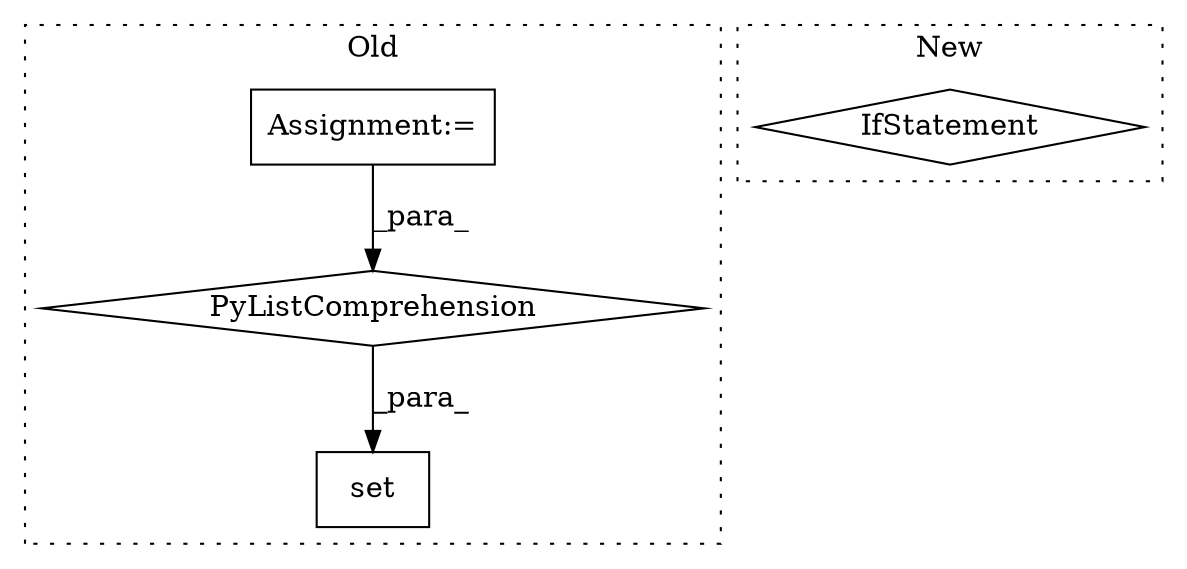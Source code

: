 digraph G {
subgraph cluster0 {
1 [label="set" a="32" s="4336,4346" l="4,1" shape="box"];
3 [label="Assignment:=" a="7" s="4053" l="1" shape="box"];
4 [label="PyListComprehension" a="109" s="4157" l="127" shape="diamond"];
label = "Old";
style="dotted";
}
subgraph cluster1 {
2 [label="IfStatement" a="25" s="4843,4862" l="4,2" shape="diamond"];
label = "New";
style="dotted";
}
3 -> 4 [label="_para_"];
4 -> 1 [label="_para_"];
}
